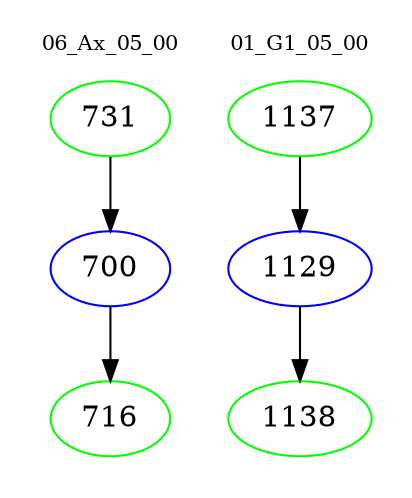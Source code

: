 digraph{
subgraph cluster_0 {
color = white
label = "06_Ax_05_00";
fontsize=10;
T0_731 [label="731", color="green"]
T0_731 -> T0_700 [color="black"]
T0_700 [label="700", color="blue"]
T0_700 -> T0_716 [color="black"]
T0_716 [label="716", color="green"]
}
subgraph cluster_1 {
color = white
label = "01_G1_05_00";
fontsize=10;
T1_1137 [label="1137", color="green"]
T1_1137 -> T1_1129 [color="black"]
T1_1129 [label="1129", color="blue"]
T1_1129 -> T1_1138 [color="black"]
T1_1138 [label="1138", color="green"]
}
}
